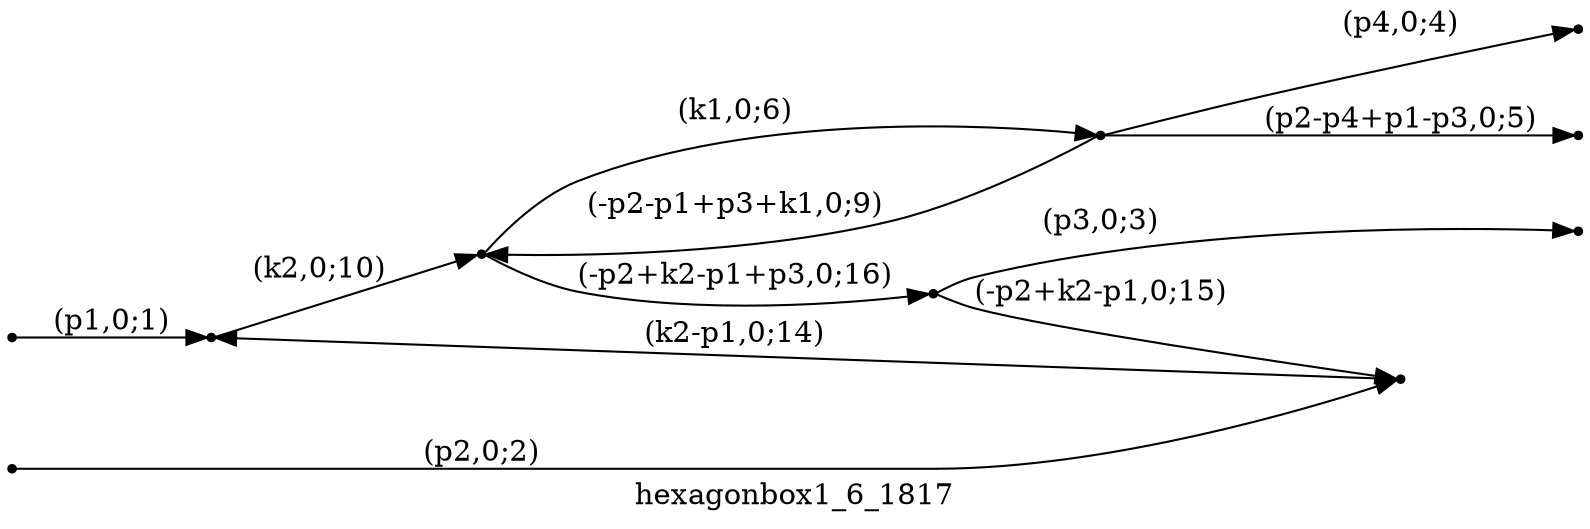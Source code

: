 digraph hexagonbox1_6_1817 {
  label="hexagonbox1_6_1817";
  rankdir="LR";
  subgraph edges {
    -1 -> 3 [label="(p1,0;1)"];
    -2 -> 4 [label="(p2,0;2)"];
    5 -> -3 [label="(p3,0;3)"];
    1 -> -4 [label="(p4,0;4)"];
    1 -> -5 [label="(p2-p4+p1-p3,0;5)"];
    2 -> 1 [label="(k1,0;6)"];
    1 -> 2 [label="(-p2-p1+p3+k1,0;9)"];
    3 -> 2 [label="(k2,0;10)"];
    4 -> 3 [label="(k2-p1,0;14)"];
    5 -> 4 [label="(-p2+k2-p1,0;15)"];
    2 -> 5 [label="(-p2+k2-p1+p3,0;16)"];
  }
  subgraph incoming { rank="source"; -1; -2; }
  subgraph outgoing { rank="sink"; -3; -4; -5; }
-5 [shape=point];
-4 [shape=point];
-3 [shape=point];
-2 [shape=point];
-1 [shape=point];
1 [shape=point];
2 [shape=point];
3 [shape=point];
4 [shape=point];
5 [shape=point];
}

